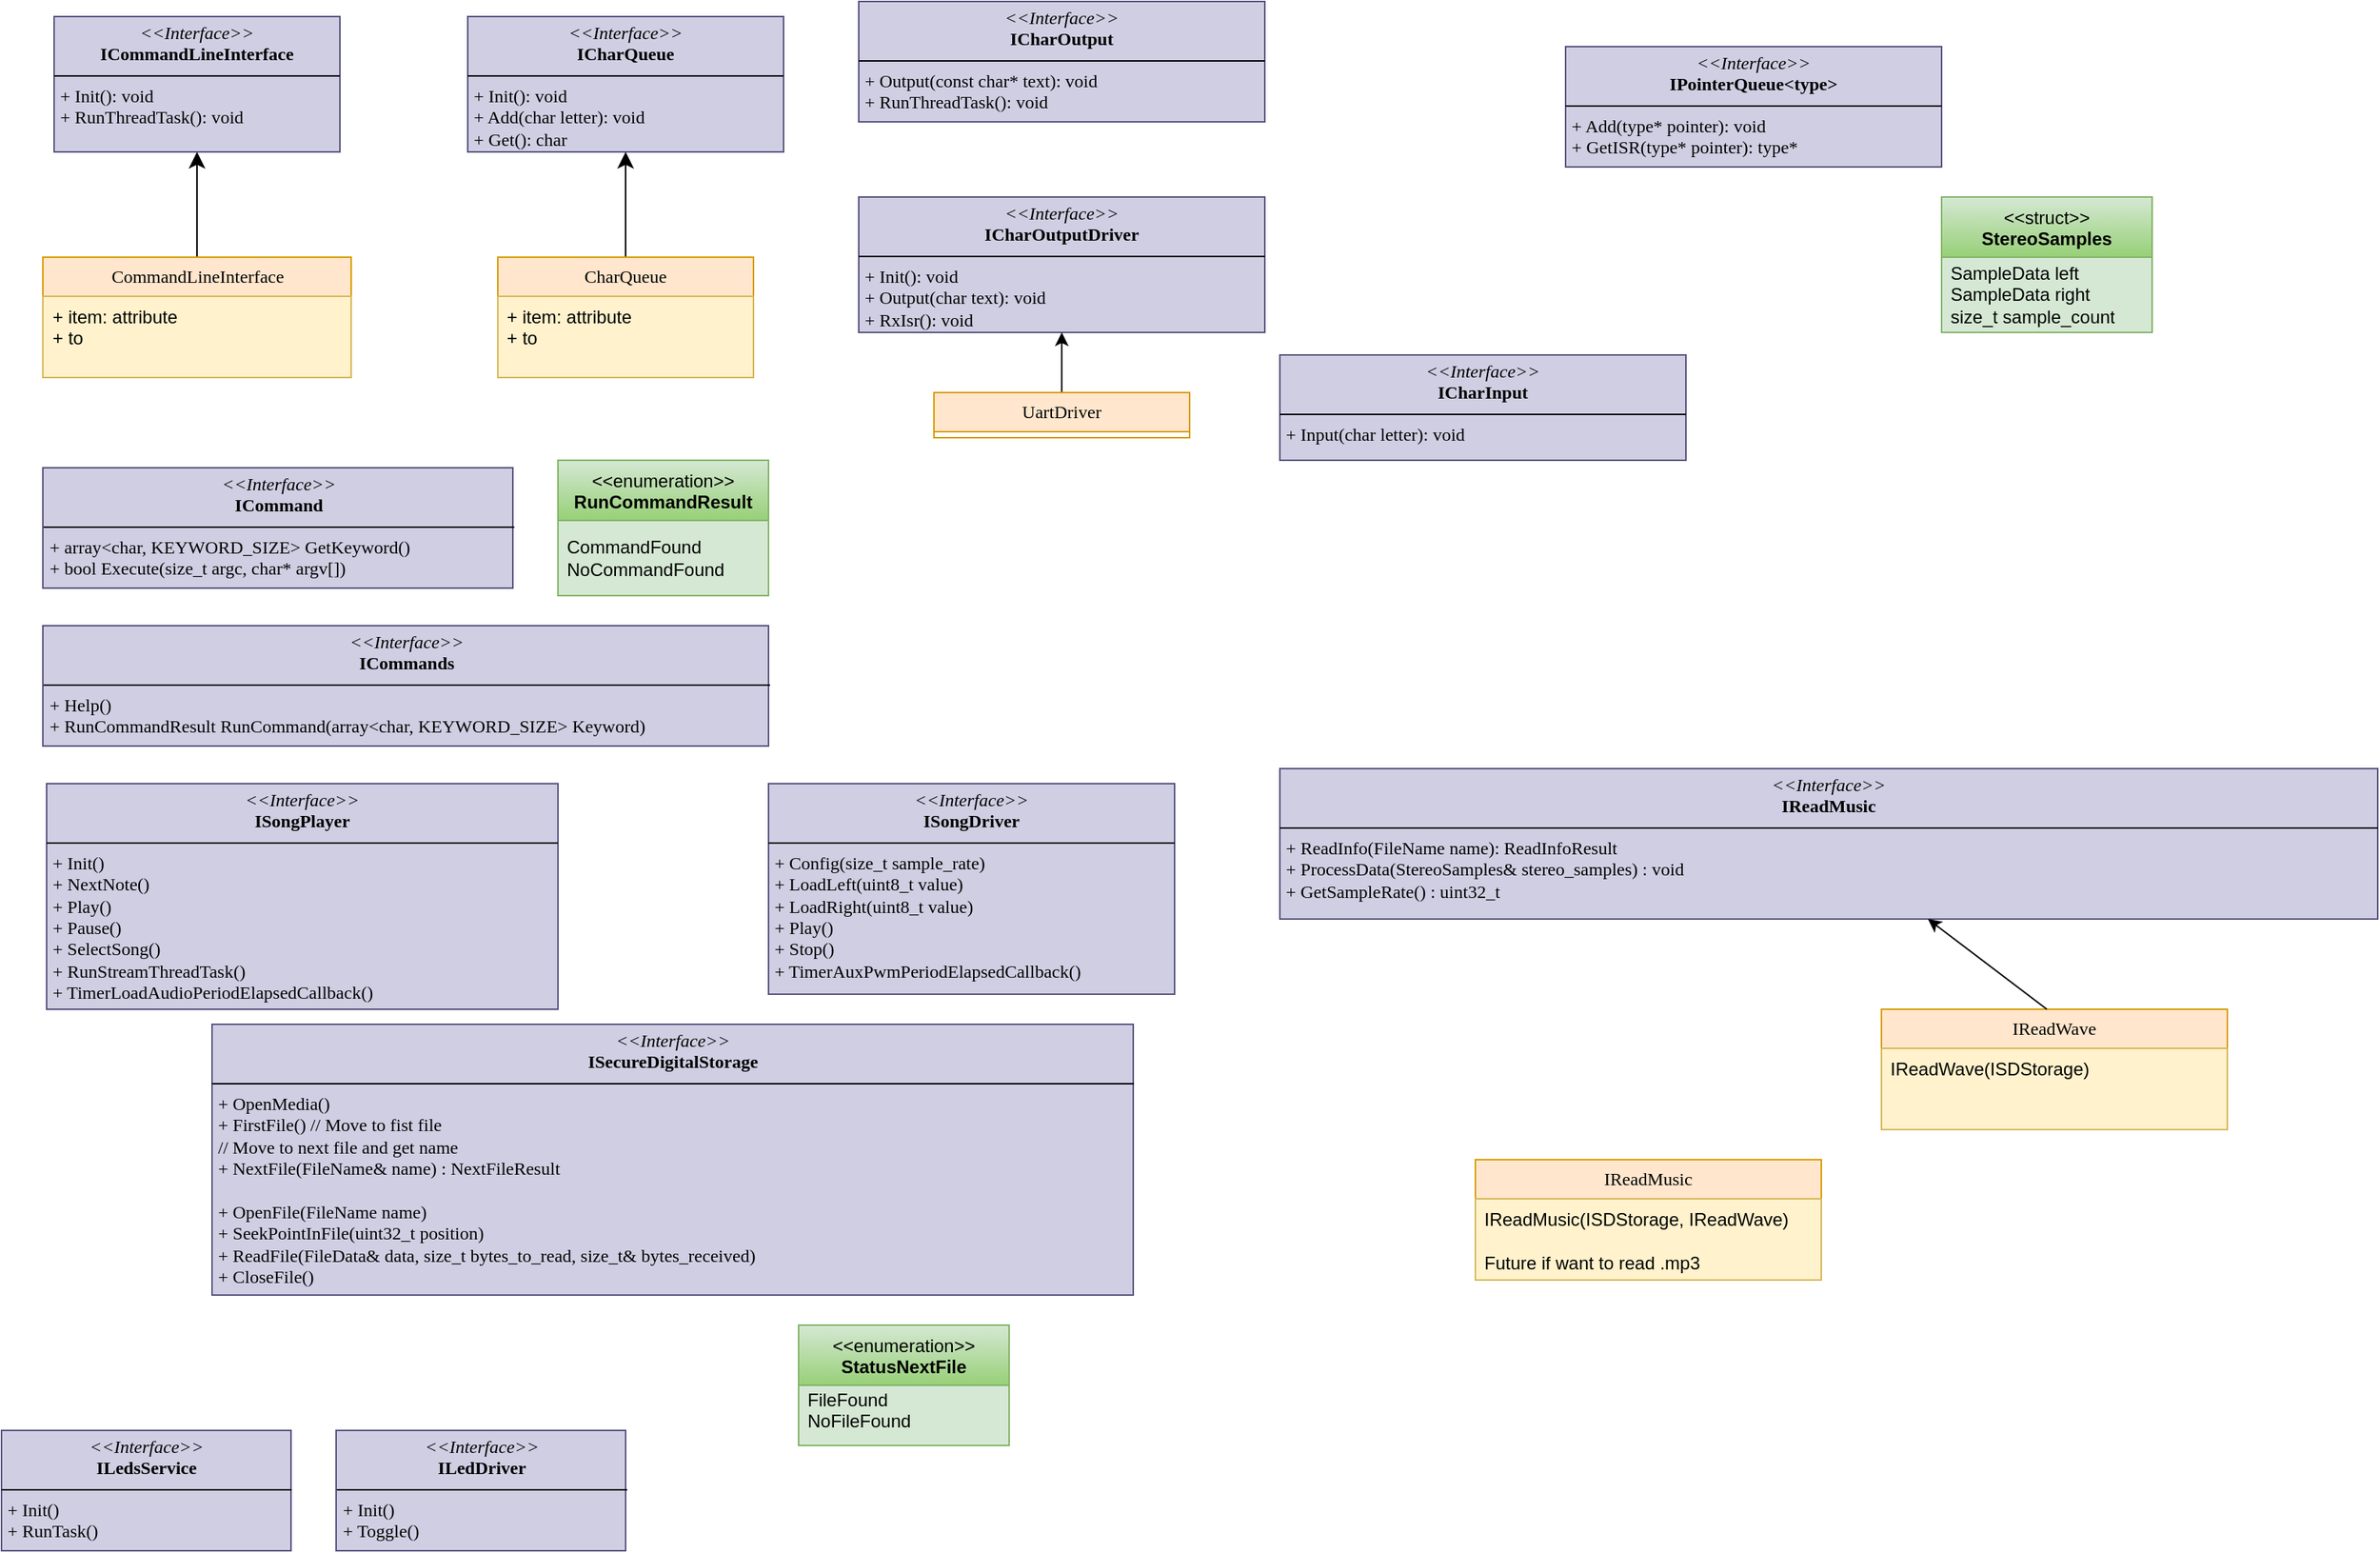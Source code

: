<mxfile version="27.1.1">
  <diagram id="C5RBs43oDa-KdzZeNtuy" name="Page-1">
    <mxGraphModel dx="1817" dy="880" grid="1" gridSize="10" guides="1" tooltips="1" connect="1" arrows="1" fold="1" page="1" pageScale="1" pageWidth="827" pageHeight="1169" math="0" shadow="0">
      <root>
        <mxCell id="WIyWlLk6GJQsqaUBKTNV-0" />
        <mxCell id="WIyWlLk6GJQsqaUBKTNV-1" parent="WIyWlLk6GJQsqaUBKTNV-0" />
        <mxCell id="1-aZyJSDRmybrYYYOP_5-19" style="edgeStyle=none;curved=1;rounded=0;orthogonalLoop=1;jettySize=auto;html=1;fontSize=12;startSize=8;endSize=8;" parent="WIyWlLk6GJQsqaUBKTNV-1" source="1-aZyJSDRmybrYYYOP_5-1" target="1-aZyJSDRmybrYYYOP_5-18" edge="1">
          <mxGeometry relative="1" as="geometry" />
        </mxCell>
        <mxCell id="1-aZyJSDRmybrYYYOP_5-1" value="CommandLineInterface" style="swimlane;fontStyle=0;childLayout=stackLayout;horizontal=1;startSize=26;fillColor=#ffe6cc;horizontalStack=0;resizeParent=1;resizeParentMax=0;resizeLast=0;collapsible=1;marginBottom=0;whiteSpace=wrap;html=1;strokeColor=#d79b00;fontFamily=Lucida Console;" parent="WIyWlLk6GJQsqaUBKTNV-1" vertex="1">
          <mxGeometry x="117.5" y="260" width="205" height="80" as="geometry">
            <mxRectangle x="165" y="220" width="100" height="30" as="alternateBounds" />
          </mxGeometry>
        </mxCell>
        <mxCell id="1-aZyJSDRmybrYYYOP_5-11" value="+ item: attribute&lt;div&gt;+ to&lt;/div&gt;" style="text;strokeColor=#d6b656;fillColor=#fff2cc;align=left;verticalAlign=top;spacingLeft=4;spacingRight=4;overflow=hidden;rotatable=0;points=[[0,0.5],[1,0.5]];portConstraint=eastwest;whiteSpace=wrap;html=1;" parent="1-aZyJSDRmybrYYYOP_5-1" vertex="1">
          <mxGeometry y="26" width="205" height="54" as="geometry" />
        </mxCell>
        <mxCell id="1-aZyJSDRmybrYYYOP_5-18" value="&lt;p style=&quot;margin:0px;margin-top:4px;text-align:center;&quot;&gt;&lt;i&gt;&amp;lt;&amp;lt;Interface&amp;gt;&amp;gt;&lt;/i&gt;&lt;br&gt;&lt;b style=&quot;&quot;&gt;&lt;font&gt;ICommandLineInterface&lt;/font&gt;&lt;/b&gt;&lt;/p&gt;&lt;hr style=&quot;border-style:solid;&quot; size=&quot;1&quot;&gt;&lt;p style=&quot;margin:0px;margin-left:4px;&quot;&gt;&lt;font&gt;+ Init(): void&lt;br&gt;+ RunThreadTask(): void&lt;/font&gt;&lt;/p&gt;" style="verticalAlign=top;align=left;overflow=fill;html=1;whiteSpace=wrap;fillColor=#d0cee2;strokeColor=#56517e;fontFamily=Lucida Console;" parent="WIyWlLk6GJQsqaUBKTNV-1" vertex="1">
          <mxGeometry x="125" y="100" width="190" height="90" as="geometry" />
        </mxCell>
        <mxCell id="1-aZyJSDRmybrYYYOP_5-20" value="&lt;p style=&quot;margin:0px;margin-top:4px;text-align:center;&quot;&gt;&lt;i&gt;&amp;lt;&amp;lt;Interface&amp;gt;&amp;gt;&lt;/i&gt;&lt;br&gt;&lt;b style=&quot;&quot;&gt;&lt;font&gt;ICharQueue&lt;/font&gt;&lt;/b&gt;&lt;/p&gt;&lt;hr style=&quot;border-style:solid;&quot; size=&quot;1&quot;&gt;&lt;p style=&quot;margin:0px;margin-left:4px;&quot;&gt;&lt;font&gt;+ Init(): void&lt;br&gt;+ Add(char letter): void&lt;/font&gt;&lt;/p&gt;&lt;p style=&quot;margin:0px;margin-left:4px;&quot;&gt;&lt;font&gt;+ Get(): char&lt;/font&gt;&lt;/p&gt;" style="verticalAlign=top;align=left;overflow=fill;html=1;whiteSpace=wrap;fillColor=#d0cee2;strokeColor=#56517e;fontFamily=Lucida Console;" parent="WIyWlLk6GJQsqaUBKTNV-1" vertex="1">
          <mxGeometry x="400" y="100" width="210" height="90" as="geometry" />
        </mxCell>
        <mxCell id="1-aZyJSDRmybrYYYOP_5-23" style="edgeStyle=none;curved=1;rounded=0;orthogonalLoop=1;jettySize=auto;html=1;fontSize=12;startSize=8;endSize=8;" parent="WIyWlLk6GJQsqaUBKTNV-1" source="1-aZyJSDRmybrYYYOP_5-21" target="1-aZyJSDRmybrYYYOP_5-20" edge="1">
          <mxGeometry relative="1" as="geometry" />
        </mxCell>
        <mxCell id="1-aZyJSDRmybrYYYOP_5-21" value="CharQueue" style="swimlane;fontStyle=0;childLayout=stackLayout;horizontal=1;startSize=26;fillColor=#ffe6cc;horizontalStack=0;resizeParent=1;resizeParentMax=0;resizeLast=0;collapsible=1;marginBottom=0;whiteSpace=wrap;html=1;strokeColor=#d79b00;fontFamily=Lucida Console;" parent="WIyWlLk6GJQsqaUBKTNV-1" vertex="1">
          <mxGeometry x="420" y="260" width="170" height="80" as="geometry">
            <mxRectangle x="165" y="220" width="100" height="30" as="alternateBounds" />
          </mxGeometry>
        </mxCell>
        <mxCell id="1-aZyJSDRmybrYYYOP_5-22" value="+ item: attribute&lt;div&gt;+ to&lt;/div&gt;" style="text;strokeColor=#d6b656;fillColor=#fff2cc;align=left;verticalAlign=top;spacingLeft=4;spacingRight=4;overflow=hidden;rotatable=0;points=[[0,0.5],[1,0.5]];portConstraint=eastwest;whiteSpace=wrap;html=1;" parent="1-aZyJSDRmybrYYYOP_5-21" vertex="1">
          <mxGeometry y="26" width="170" height="54" as="geometry" />
        </mxCell>
        <mxCell id="6GGKKXd58jNq54ZC34cy-0" value="&lt;p style=&quot;margin:0px;margin-top:4px;text-align:center;&quot;&gt;&lt;i&gt;&amp;lt;&amp;lt;Interface&amp;gt;&amp;gt;&lt;/i&gt;&lt;br&gt;&lt;b style=&quot;&quot;&gt;&lt;font&gt;ICommand&lt;/font&gt;&lt;/b&gt;&lt;/p&gt;&lt;hr style=&quot;border-style:solid;&quot; size=&quot;1&quot;&gt;&lt;p style=&quot;margin:0px;margin-left:4px;&quot;&gt;&lt;font&gt;+ array&amp;lt;char, KEYWORD_SIZE&amp;gt; GetKeyword()&lt;br&gt;+ bool Execute(size_t argc, char* argv[])&lt;/font&gt;&lt;/p&gt;" style="verticalAlign=top;align=left;overflow=fill;html=1;whiteSpace=wrap;fillColor=#d0cee2;strokeColor=#56517e;fontFamily=Lucida Console;" parent="WIyWlLk6GJQsqaUBKTNV-1" vertex="1">
          <mxGeometry x="117.5" y="400" width="312.5" height="80" as="geometry" />
        </mxCell>
        <mxCell id="6GGKKXd58jNq54ZC34cy-1" value="&lt;p style=&quot;margin:0px;margin-top:4px;text-align:center;&quot;&gt;&lt;i&gt;&amp;lt;&amp;lt;Interface&amp;gt;&amp;gt;&lt;/i&gt;&lt;br&gt;&lt;b style=&quot;&quot;&gt;&lt;font&gt;ICommands&lt;/font&gt;&lt;/b&gt;&lt;/p&gt;&lt;hr style=&quot;border-style:solid;&quot; size=&quot;1&quot;&gt;&lt;p style=&quot;margin:0px;margin-left:4px;&quot;&gt;&lt;font&gt;+ Help()&lt;br&gt;+ RunCommandResult RunCommand(&lt;/font&gt;&lt;span style=&quot;background-color: transparent; color: light-dark(rgb(0, 0, 0), rgb(255, 255, 255));&quot;&gt;array&amp;lt;char, KEYWORD_SIZE&amp;gt; Keyword&lt;/span&gt;&lt;span style=&quot;background-color: transparent; color: light-dark(rgb(0, 0, 0), rgb(255, 255, 255));&quot;&gt;)&lt;/span&gt;&lt;/p&gt;" style="verticalAlign=top;align=left;overflow=fill;html=1;whiteSpace=wrap;fillColor=#d0cee2;strokeColor=#56517e;fontFamily=Lucida Console;" parent="WIyWlLk6GJQsqaUBKTNV-1" vertex="1">
          <mxGeometry x="117.5" y="505" width="482.5" height="80" as="geometry" />
        </mxCell>
        <mxCell id="6GGKKXd58jNq54ZC34cy-2" value="&amp;lt;&amp;lt;enumeration&amp;gt;&amp;gt;&lt;br&gt;&lt;b&gt;RunCommandResult&lt;/b&gt;" style="swimlane;fontStyle=0;align=center;verticalAlign=top;childLayout=stackLayout;horizontal=1;startSize=40;horizontalStack=0;resizeParent=1;resizeParentMax=0;resizeLast=0;collapsible=0;marginBottom=0;html=1;whiteSpace=wrap;fillColor=#d5e8d4;gradientColor=#97d077;strokeColor=#82b366;" parent="WIyWlLk6GJQsqaUBKTNV-1" vertex="1">
          <mxGeometry x="460" y="395" width="140" height="90" as="geometry" />
        </mxCell>
        <mxCell id="6GGKKXd58jNq54ZC34cy-3" value="&lt;div&gt;CommandFound&lt;br&gt;&lt;div&gt;&lt;div&gt;NoCommandFound&lt;/div&gt;&lt;/div&gt;&lt;/div&gt;" style="text;html=1;strokeColor=#82b366;fillColor=#d5e8d4;align=left;verticalAlign=middle;spacingLeft=4;spacingRight=4;overflow=hidden;rotatable=0;points=[[0,0.5],[1,0.5]];portConstraint=eastwest;whiteSpace=wrap;" parent="6GGKKXd58jNq54ZC34cy-2" vertex="1">
          <mxGeometry y="40" width="140" height="50" as="geometry" />
        </mxCell>
        <mxCell id="0iObo25kmQVAuvD8w5tw-0" value="&lt;p style=&quot;margin:0px;margin-top:4px;text-align:center;&quot;&gt;&lt;i&gt;&amp;lt;&amp;lt;Interface&amp;gt;&amp;gt;&lt;/i&gt;&lt;br&gt;&lt;b style=&quot;&quot;&gt;&lt;font&gt;ISongPlayer&lt;/font&gt;&lt;/b&gt;&lt;/p&gt;&lt;hr style=&quot;border-style:solid;&quot; size=&quot;1&quot;&gt;&lt;p style=&quot;margin:0px;margin-left:4px;&quot;&gt;&lt;font&gt;+ Init()&lt;/font&gt;&lt;/p&gt;&lt;p style=&quot;margin:0px;margin-left:4px;&quot;&gt;&lt;font&gt;+ NextNote()&lt;/font&gt;&lt;/p&gt;&lt;p style=&quot;margin:0px;margin-left:4px;&quot;&gt;&lt;font&gt;+&amp;nbsp;&lt;/font&gt;&lt;span style=&quot;background-color: transparent; color: light-dark(rgb(0, 0, 0), rgb(255, 255, 255));&quot;&gt;Play()&lt;/span&gt;&lt;/p&gt;&lt;p style=&quot;margin:0px;margin-left:4px;&quot;&gt;&lt;font&gt;+ Pause(&lt;/font&gt;&lt;span style=&quot;background-color: transparent; color: light-dark(rgb(0, 0, 0), rgb(255, 255, 255));&quot;&gt;)&lt;/span&gt;&lt;/p&gt;&lt;p style=&quot;margin:0px;margin-left:4px;&quot;&gt;&lt;span style=&quot;background-color: transparent; color: light-dark(rgb(0, 0, 0), rgb(255, 255, 255));&quot;&gt;+ SelectSong()&lt;/span&gt;&lt;/p&gt;&lt;p style=&quot;margin:0px;margin-left:4px;&quot;&gt;&lt;span style=&quot;background-color: transparent; color: light-dark(rgb(0, 0, 0), rgb(255, 255, 255));&quot;&gt;+ RunStreamThreadTask()&lt;/span&gt;&lt;/p&gt;&lt;p style=&quot;margin:0px;margin-left:4px;&quot;&gt;&lt;span style=&quot;background-color: transparent; color: light-dark(rgb(0, 0, 0), rgb(255, 255, 255));&quot;&gt;+ TimerLoadAudioPeriodElapsedCallback()&lt;/span&gt;&lt;/p&gt;&lt;p style=&quot;margin:0px;margin-left:4px;&quot;&gt;&lt;br&gt;&lt;/p&gt;" style="verticalAlign=top;align=left;overflow=fill;html=1;whiteSpace=wrap;fillColor=#d0cee2;strokeColor=#56517e;fontFamily=Lucida Console;" parent="WIyWlLk6GJQsqaUBKTNV-1" vertex="1">
          <mxGeometry x="120" y="610" width="340" height="150" as="geometry" />
        </mxCell>
        <mxCell id="0iObo25kmQVAuvD8w5tw-1" value="&lt;p style=&quot;margin:0px;margin-top:4px;text-align:center;&quot;&gt;&lt;i&gt;&amp;lt;&amp;lt;Interface&amp;gt;&amp;gt;&lt;/i&gt;&lt;br&gt;&lt;b style=&quot;&quot;&gt;&lt;font&gt;ISongDriver&lt;/font&gt;&lt;/b&gt;&lt;/p&gt;&lt;hr style=&quot;border-style:solid;&quot; size=&quot;1&quot;&gt;&lt;p style=&quot;margin:0px;margin-left:4px;&quot;&gt;&lt;font&gt;+ Config(size_t sample_rate)&lt;/font&gt;&lt;/p&gt;&lt;p style=&quot;margin:0px;margin-left:4px;&quot;&gt;&lt;font&gt;+ LoadLeft(uint8_t value)&lt;/font&gt;&lt;/p&gt;&lt;p style=&quot;margin:0px;margin-left:4px;&quot;&gt;&lt;font&gt;+ LoadRight&lt;/font&gt;&lt;span style=&quot;background-color: transparent; color: light-dark(rgb(0, 0, 0), rgb(255, 255, 255));&quot;&gt;(uint8_t value)&lt;/span&gt;&lt;/p&gt;&lt;p style=&quot;margin:0px;margin-left:4px;&quot;&gt;&lt;font&gt;+ Play(&lt;/font&gt;&lt;span style=&quot;background-color: transparent; color: light-dark(rgb(0, 0, 0), rgb(255, 255, 255));&quot;&gt;)&lt;/span&gt;&lt;/p&gt;&lt;p style=&quot;margin:0px;margin-left:4px;&quot;&gt;&lt;span style=&quot;background-color: transparent; color: light-dark(rgb(0, 0, 0), rgb(255, 255, 255));&quot;&gt;+ Stop()&lt;/span&gt;&lt;/p&gt;&lt;p style=&quot;margin:0px;margin-left:4px;&quot;&gt;&lt;span style=&quot;background-color: transparent; color: light-dark(rgb(0, 0, 0), rgb(255, 255, 255));&quot;&gt;+ TimerAuxPwmPeriodElapsedCallback()&lt;/span&gt;&lt;/p&gt;" style="verticalAlign=top;align=left;overflow=fill;html=1;whiteSpace=wrap;fillColor=#d0cee2;strokeColor=#56517e;fontFamily=Lucida Console;" parent="WIyWlLk6GJQsqaUBKTNV-1" vertex="1">
          <mxGeometry x="600" y="610" width="270" height="140" as="geometry" />
        </mxCell>
        <mxCell id="0iObo25kmQVAuvD8w5tw-2" value="&lt;p style=&quot;margin:0px;margin-top:4px;text-align:center;&quot;&gt;&lt;i&gt;&amp;lt;&amp;lt;Interface&amp;gt;&amp;gt;&lt;/i&gt;&lt;br&gt;&lt;b style=&quot;&quot;&gt;&lt;font&gt;ILedDriver&lt;/font&gt;&lt;/b&gt;&lt;/p&gt;&lt;hr style=&quot;border-style:solid;&quot; size=&quot;1&quot;&gt;&lt;p style=&quot;margin:0px;margin-left:4px;&quot;&gt;&lt;font&gt;+ Init()&lt;/font&gt;&lt;/p&gt;&lt;p style=&quot;margin:0px;margin-left:4px;&quot;&gt;&lt;font&gt;+ Toggle()&lt;/font&gt;&lt;/p&gt;" style="verticalAlign=top;align=left;overflow=fill;html=1;whiteSpace=wrap;fillColor=#d0cee2;strokeColor=#56517e;fontFamily=Lucida Console;" parent="WIyWlLk6GJQsqaUBKTNV-1" vertex="1">
          <mxGeometry x="312.5" y="1040" width="192.5" height="80" as="geometry" />
        </mxCell>
        <mxCell id="0iObo25kmQVAuvD8w5tw-3" value="&lt;p style=&quot;margin:0px;margin-top:4px;text-align:center;&quot;&gt;&lt;i&gt;&amp;lt;&amp;lt;Interface&amp;gt;&amp;gt;&lt;/i&gt;&lt;br&gt;&lt;b style=&quot;&quot;&gt;&lt;font&gt;ILedsService&lt;/font&gt;&lt;/b&gt;&lt;/p&gt;&lt;hr style=&quot;border-style:solid;&quot; size=&quot;1&quot;&gt;&lt;p style=&quot;margin:0px;margin-left:4px;&quot;&gt;&lt;font&gt;+ Init()&lt;/font&gt;&lt;/p&gt;&lt;p style=&quot;margin:0px;margin-left:4px;&quot;&gt;&lt;font&gt;+ RunTask()&lt;/font&gt;&lt;/p&gt;" style="verticalAlign=top;align=left;overflow=fill;html=1;whiteSpace=wrap;fillColor=#d0cee2;strokeColor=#56517e;fontFamily=Lucida Console;" parent="WIyWlLk6GJQsqaUBKTNV-1" vertex="1">
          <mxGeometry x="90" y="1040" width="192.5" height="80" as="geometry" />
        </mxCell>
        <mxCell id="ADoXMqGp-mkOqI_x4d9v-0" value="&lt;p style=&quot;margin:0px;margin-top:4px;text-align:center;&quot;&gt;&lt;i&gt;&amp;lt;&amp;lt;Interface&amp;gt;&amp;gt;&lt;/i&gt;&lt;br&gt;&lt;b style=&quot;&quot;&gt;&lt;font&gt;ISecureDigitalStorage&lt;/font&gt;&lt;/b&gt;&lt;/p&gt;&lt;hr style=&quot;border-style:solid;&quot; size=&quot;1&quot;&gt;&lt;p style=&quot;margin:0px;margin-left:4px;&quot;&gt;&lt;span style=&quot;background-color: transparent; color: light-dark(rgb(0, 0, 0), rgb(255, 255, 255));&quot;&gt;+ OpenMedia()&lt;/span&gt;&lt;/p&gt;&lt;p style=&quot;margin:0px;margin-left:4px;&quot;&gt;&lt;span style=&quot;background-color: transparent; color: light-dark(rgb(0, 0, 0), rgb(255, 255, 255));&quot;&gt;+ FirstFile() // Move to fist file&lt;/span&gt;&lt;/p&gt;&lt;p style=&quot;margin:0px;margin-left:4px;&quot;&gt;&lt;font&gt;// Move to next file and get name&lt;/font&gt;&lt;/p&gt;&lt;p style=&quot;margin:0px;margin-left:4px;&quot;&gt;&lt;font&gt;+ NextFile(FileName&amp;amp; name&lt;/font&gt;&lt;span style=&quot;background-color: transparent; color: light-dark(rgb(0, 0, 0), rgb(255, 255, 255));&quot;&gt;) : NextFileResult&lt;/span&gt;&lt;/p&gt;&lt;p style=&quot;margin:0px;margin-left:4px;&quot;&gt;&lt;span style=&quot;background-color: transparent; color: light-dark(rgb(0, 0, 0), rgb(255, 255, 255));&quot;&gt;&lt;br&gt;&lt;/span&gt;&lt;/p&gt;&lt;p style=&quot;margin:0px;margin-left:4px;&quot;&gt;&lt;font&gt;+ OpenFile&lt;/font&gt;&lt;span style=&quot;background-color: transparent; color: light-dark(rgb(0, 0, 0), rgb(255, 255, 255));&quot;&gt;(&lt;/span&gt;&lt;span style=&quot;background-color: transparent; color: light-dark(rgb(0, 0, 0), rgb(255, 255, 255));&quot;&gt;FileName name&lt;/span&gt;&lt;span style=&quot;background-color: transparent; color: light-dark(rgb(0, 0, 0), rgb(255, 255, 255));&quot;&gt;)&lt;/span&gt;&lt;/p&gt;&lt;p style=&quot;margin:0px;margin-left:4px;&quot;&gt;&lt;span style=&quot;background-color: transparent; color: light-dark(rgb(0, 0, 0), rgb(255, 255, 255));&quot;&gt;+ SeekPointInFile(uint32_t position&lt;/span&gt;&lt;span style=&quot;background-color: transparent; color: light-dark(rgb(0, 0, 0), rgb(255, 255, 255));&quot;&gt;)&lt;/span&gt;&lt;/p&gt;&lt;p style=&quot;margin:0px;margin-left:4px;&quot;&gt;&lt;font&gt;+ ReadFile(FileData&amp;amp; data, size_t bytes_to_read, size_t&amp;amp; bytes_received&lt;/font&gt;&lt;span style=&quot;background-color: transparent; color: light-dark(rgb(0, 0, 0), rgb(255, 255, 255));&quot;&gt;)&lt;/span&gt;&lt;/p&gt;&lt;p style=&quot;margin:0px;margin-left:4px;&quot;&gt;&lt;span style=&quot;background-color: transparent; color: light-dark(rgb(0, 0, 0), rgb(255, 255, 255));&quot;&gt;+ CloseFile()&lt;/span&gt;&lt;/p&gt;" style="verticalAlign=top;align=left;overflow=fill;html=1;whiteSpace=wrap;fillColor=#d0cee2;strokeColor=#56517e;fontFamily=Lucida Console;" parent="WIyWlLk6GJQsqaUBKTNV-1" vertex="1">
          <mxGeometry x="230" y="770" width="612.5" height="180" as="geometry" />
        </mxCell>
        <mxCell id="ADoXMqGp-mkOqI_x4d9v-1" value="&amp;lt;&amp;lt;enumeration&amp;gt;&amp;gt;&lt;br&gt;&lt;b&gt;StatusNextFile&lt;/b&gt;" style="swimlane;fontStyle=0;align=center;verticalAlign=top;childLayout=stackLayout;horizontal=1;startSize=40;horizontalStack=0;resizeParent=1;resizeParentMax=0;resizeLast=0;collapsible=0;marginBottom=0;html=1;whiteSpace=wrap;fillColor=#d5e8d4;gradientColor=#97d077;strokeColor=#82b366;" parent="WIyWlLk6GJQsqaUBKTNV-1" vertex="1">
          <mxGeometry x="620" y="970" width="140" height="80" as="geometry" />
        </mxCell>
        <mxCell id="ADoXMqGp-mkOqI_x4d9v-2" value="FileFound&lt;br&gt;&lt;div&gt;NoFileFound&lt;br&gt;&lt;div&gt;&lt;div&gt;&lt;br&gt;&lt;/div&gt;&lt;/div&gt;&lt;/div&gt;" style="text;html=1;strokeColor=#82b366;fillColor=#d5e8d4;align=left;verticalAlign=middle;spacingLeft=4;spacingRight=4;overflow=hidden;rotatable=0;points=[[0,0.5],[1,0.5]];portConstraint=eastwest;whiteSpace=wrap;" parent="ADoXMqGp-mkOqI_x4d9v-1" vertex="1">
          <mxGeometry y="40" width="140" height="40" as="geometry" />
        </mxCell>
        <mxCell id="BSVViUrtBVOiA11EnxC_-0" value="&lt;p style=&quot;margin:0px;margin-top:4px;text-align:center;&quot;&gt;&lt;i&gt;&amp;lt;&amp;lt;Interface&amp;gt;&amp;gt;&lt;/i&gt;&lt;br&gt;&lt;b style=&quot;&quot;&gt;&lt;font&gt;ICharOutput&lt;/font&gt;&lt;/b&gt;&lt;/p&gt;&lt;hr style=&quot;border-style:solid;&quot; size=&quot;1&quot;&gt;&lt;p style=&quot;margin:0px;margin-left:4px;&quot;&gt;&lt;font&gt;+ Output(const char* text): void&lt;/font&gt;&lt;/p&gt;&lt;p style=&quot;margin:0px;margin-left:4px;&quot;&gt;&lt;font&gt;+ RunThreadTask(): void&lt;/font&gt;&lt;/p&gt;" style="verticalAlign=top;align=left;overflow=fill;html=1;whiteSpace=wrap;fillColor=#d0cee2;strokeColor=#56517e;fontFamily=Lucida Console;" parent="WIyWlLk6GJQsqaUBKTNV-1" vertex="1">
          <mxGeometry x="660" y="90" width="270" height="80" as="geometry" />
        </mxCell>
        <mxCell id="BSVViUrtBVOiA11EnxC_-2" value="&lt;p style=&quot;margin:0px;margin-top:4px;text-align:center;&quot;&gt;&lt;i&gt;&amp;lt;&amp;lt;Interface&amp;gt;&amp;gt;&lt;/i&gt;&lt;br&gt;&lt;b style=&quot;&quot;&gt;&lt;font&gt;ICharOutputDriver&lt;/font&gt;&lt;/b&gt;&lt;/p&gt;&lt;hr style=&quot;border-style:solid;&quot; size=&quot;1&quot;&gt;&lt;p style=&quot;margin:0px;margin-left:4px;&quot;&gt;&lt;font&gt;+ Init(): void&lt;br&gt;+ Output(char text): void&lt;/font&gt;&lt;/p&gt;&lt;p style=&quot;margin:0px;margin-left:4px;&quot;&gt;&lt;font&gt;+ RxIsr(): void&lt;/font&gt;&lt;/p&gt;" style="verticalAlign=top;align=left;overflow=fill;html=1;whiteSpace=wrap;fillColor=#d0cee2;strokeColor=#56517e;fontFamily=Lucida Console;" parent="WIyWlLk6GJQsqaUBKTNV-1" vertex="1">
          <mxGeometry x="660" y="220" width="270" height="90" as="geometry" />
        </mxCell>
        <mxCell id="BSVViUrtBVOiA11EnxC_-6" style="edgeStyle=orthogonalEdgeStyle;rounded=0;orthogonalLoop=1;jettySize=auto;html=1;" parent="WIyWlLk6GJQsqaUBKTNV-1" source="BSVViUrtBVOiA11EnxC_-3" target="BSVViUrtBVOiA11EnxC_-2" edge="1">
          <mxGeometry relative="1" as="geometry" />
        </mxCell>
        <mxCell id="BSVViUrtBVOiA11EnxC_-3" value="UartDriver" style="swimlane;fontStyle=0;childLayout=stackLayout;horizontal=1;startSize=26;fillColor=#ffe6cc;horizontalStack=0;resizeParent=1;resizeParentMax=0;resizeLast=0;collapsible=1;marginBottom=0;whiteSpace=wrap;html=1;strokeColor=#d79b00;fontFamily=Lucida Console;" parent="WIyWlLk6GJQsqaUBKTNV-1" vertex="1">
          <mxGeometry x="710" y="350" width="170" height="30" as="geometry">
            <mxRectangle x="165" y="220" width="100" height="30" as="alternateBounds" />
          </mxGeometry>
        </mxCell>
        <mxCell id="k9FTgwsunnCFrQa-hcNU-0" value="&lt;p style=&quot;margin:0px;margin-top:4px;text-align:center;&quot;&gt;&lt;i&gt;&amp;lt;&amp;lt;Interface&amp;gt;&amp;gt;&lt;/i&gt;&lt;br&gt;&lt;b style=&quot;&quot;&gt;&lt;font&gt;ICharInput&lt;/font&gt;&lt;/b&gt;&lt;/p&gt;&lt;hr style=&quot;border-style:solid;&quot; size=&quot;1&quot;&gt;&lt;p style=&quot;margin:0px;margin-left:4px;&quot;&gt;&lt;font&gt;+ Input(char letter): void&lt;/font&gt;&lt;/p&gt;" style="verticalAlign=top;align=left;overflow=fill;html=1;whiteSpace=wrap;fillColor=#d0cee2;strokeColor=#56517e;fontFamily=Lucida Console;" parent="WIyWlLk6GJQsqaUBKTNV-1" vertex="1">
          <mxGeometry x="940" y="325" width="270" height="70" as="geometry" />
        </mxCell>
        <mxCell id="Erd15DaWQOpx9_qth9-D-0" value="&lt;p style=&quot;margin:0px;margin-top:4px;text-align:center;&quot;&gt;&lt;i&gt;&amp;lt;&amp;lt;Interface&amp;gt;&amp;gt;&lt;/i&gt;&lt;br&gt;&lt;b style=&quot;&quot;&gt;&lt;font&gt;IReadMusic&lt;/font&gt;&lt;/b&gt;&lt;/p&gt;&lt;hr style=&quot;border-style:solid;&quot; size=&quot;1&quot;&gt;&lt;p style=&quot;margin:0px;margin-left:4px;&quot;&gt;&lt;font&gt;+ ReadInfo(FileName name): ReadInfoResult&lt;/font&gt;&lt;/p&gt;&lt;p style=&quot;margin:0px;margin-left:4px;&quot;&gt;&lt;font&gt;+ ProcessData(StereoSamples&amp;amp; stereo_samples) : void&lt;/font&gt;&lt;/p&gt;&lt;p style=&quot;margin:0px;margin-left:4px;&quot;&gt;&lt;font&gt;+ GetSampleRate() : uint32_t&lt;/font&gt;&lt;/p&gt;" style="verticalAlign=top;align=left;overflow=fill;html=1;whiteSpace=wrap;fillColor=#d0cee2;strokeColor=#56517e;fontFamily=Lucida Console;" parent="WIyWlLk6GJQsqaUBKTNV-1" vertex="1">
          <mxGeometry x="940" y="600" width="730" height="100" as="geometry" />
        </mxCell>
        <mxCell id="8tysWhAxY4NFZO8vwIfh-1" value="IReadMusic" style="swimlane;fontStyle=0;childLayout=stackLayout;horizontal=1;startSize=26;fillColor=#ffe6cc;horizontalStack=0;resizeParent=1;resizeParentMax=0;resizeLast=0;collapsible=1;marginBottom=0;whiteSpace=wrap;html=1;strokeColor=#d79b00;fontFamily=Lucida Console;" parent="WIyWlLk6GJQsqaUBKTNV-1" vertex="1">
          <mxGeometry x="1070" y="860" width="230" height="80" as="geometry">
            <mxRectangle x="165" y="220" width="100" height="30" as="alternateBounds" />
          </mxGeometry>
        </mxCell>
        <mxCell id="8tysWhAxY4NFZO8vwIfh-2" value="IReadMusic(ISDStorage, IReadWave)&lt;br&gt;&lt;br&gt;Future if want to read .mp3" style="text;strokeColor=#d6b656;fillColor=#fff2cc;align=left;verticalAlign=top;spacingLeft=4;spacingRight=4;overflow=hidden;rotatable=0;points=[[0,0.5],[1,0.5]];portConstraint=eastwest;whiteSpace=wrap;html=1;" parent="8tysWhAxY4NFZO8vwIfh-1" vertex="1">
          <mxGeometry y="26" width="230" height="54" as="geometry" />
        </mxCell>
        <mxCell id="8tysWhAxY4NFZO8vwIfh-3" value="IReadWave" style="swimlane;fontStyle=0;childLayout=stackLayout;horizontal=1;startSize=26;fillColor=#ffe6cc;horizontalStack=0;resizeParent=1;resizeParentMax=0;resizeLast=0;collapsible=1;marginBottom=0;whiteSpace=wrap;html=1;strokeColor=#d79b00;fontFamily=Lucida Console;" parent="WIyWlLk6GJQsqaUBKTNV-1" vertex="1">
          <mxGeometry x="1340" y="760" width="230" height="80" as="geometry">
            <mxRectangle x="165" y="220" width="100" height="30" as="alternateBounds" />
          </mxGeometry>
        </mxCell>
        <mxCell id="8tysWhAxY4NFZO8vwIfh-4" value="IReadWave(ISDStorage)" style="text;strokeColor=#d6b656;fillColor=#fff2cc;align=left;verticalAlign=top;spacingLeft=4;spacingRight=4;overflow=hidden;rotatable=0;points=[[0,0.5],[1,0.5]];portConstraint=eastwest;whiteSpace=wrap;html=1;" parent="8tysWhAxY4NFZO8vwIfh-3" vertex="1">
          <mxGeometry y="26" width="230" height="54" as="geometry" />
        </mxCell>
        <mxCell id="8tysWhAxY4NFZO8vwIfh-5" value="" style="endArrow=classic;html=1;rounded=0;exitX=0.5;exitY=0;exitDx=0;exitDy=0;" parent="WIyWlLk6GJQsqaUBKTNV-1" target="Erd15DaWQOpx9_qth9-D-0" edge="1">
          <mxGeometry width="50" height="50" relative="1" as="geometry">
            <mxPoint x="1450" y="760" as="sourcePoint" />
            <mxPoint x="1498" y="700" as="targetPoint" />
          </mxGeometry>
        </mxCell>
        <mxCell id="8tysWhAxY4NFZO8vwIfh-6" value="&lt;p style=&quot;margin:0px;margin-top:4px;text-align:center;&quot;&gt;&lt;i&gt;&amp;lt;&amp;lt;Interface&amp;gt;&amp;gt;&lt;/i&gt;&lt;br&gt;&lt;b style=&quot;&quot;&gt;&lt;font&gt;IPointerQueue&amp;lt;type&amp;gt;&lt;/font&gt;&lt;/b&gt;&lt;/p&gt;&lt;hr style=&quot;border-style:solid;&quot; size=&quot;1&quot;&gt;&lt;p style=&quot;margin:0px;margin-left:4px;&quot;&gt;&lt;font&gt;+ Add(type* pointer): void&lt;/font&gt;&lt;/p&gt;&lt;p style=&quot;margin:0px;margin-left:4px;&quot;&gt;&lt;font&gt;+ GetISR(&lt;/font&gt;&lt;span style=&quot;background-color: transparent; color: light-dark(rgb(0, 0, 0), rgb(255, 255, 255));&quot;&gt;type* pointer&lt;/span&gt;&lt;span style=&quot;background-color: transparent; color: light-dark(rgb(0, 0, 0), rgb(255, 255, 255));&quot;&gt;): type*&lt;/span&gt;&lt;/p&gt;" style="verticalAlign=top;align=left;overflow=fill;html=1;whiteSpace=wrap;fillColor=#d0cee2;strokeColor=#56517e;fontFamily=Lucida Console;" parent="WIyWlLk6GJQsqaUBKTNV-1" vertex="1">
          <mxGeometry x="1130" y="120" width="250" height="80" as="geometry" />
        </mxCell>
        <mxCell id="8tysWhAxY4NFZO8vwIfh-7" value="&amp;lt;&amp;lt;struct&amp;gt;&amp;gt;&lt;br&gt;&lt;b&gt;StereoSamples&lt;/b&gt;" style="swimlane;fontStyle=0;align=center;verticalAlign=top;childLayout=stackLayout;horizontal=1;startSize=40;horizontalStack=0;resizeParent=1;resizeParentMax=0;resizeLast=0;collapsible=0;marginBottom=0;html=1;whiteSpace=wrap;fillColor=#d5e8d4;gradientColor=#97d077;strokeColor=#82b366;" parent="WIyWlLk6GJQsqaUBKTNV-1" vertex="1">
          <mxGeometry x="1380" y="220" width="140" height="90" as="geometry" />
        </mxCell>
        <mxCell id="8tysWhAxY4NFZO8vwIfh-8" value="SampleData left&lt;br&gt;&lt;div&gt;SampleData right&lt;/div&gt;&lt;div&gt;size_t sample_count&lt;/div&gt;" style="text;html=1;strokeColor=#82b366;fillColor=#d5e8d4;align=left;verticalAlign=middle;spacingLeft=4;spacingRight=4;overflow=hidden;rotatable=0;points=[[0,0.5],[1,0.5]];portConstraint=eastwest;whiteSpace=wrap;" parent="8tysWhAxY4NFZO8vwIfh-7" vertex="1">
          <mxGeometry y="40" width="140" height="50" as="geometry" />
        </mxCell>
      </root>
    </mxGraphModel>
  </diagram>
</mxfile>
